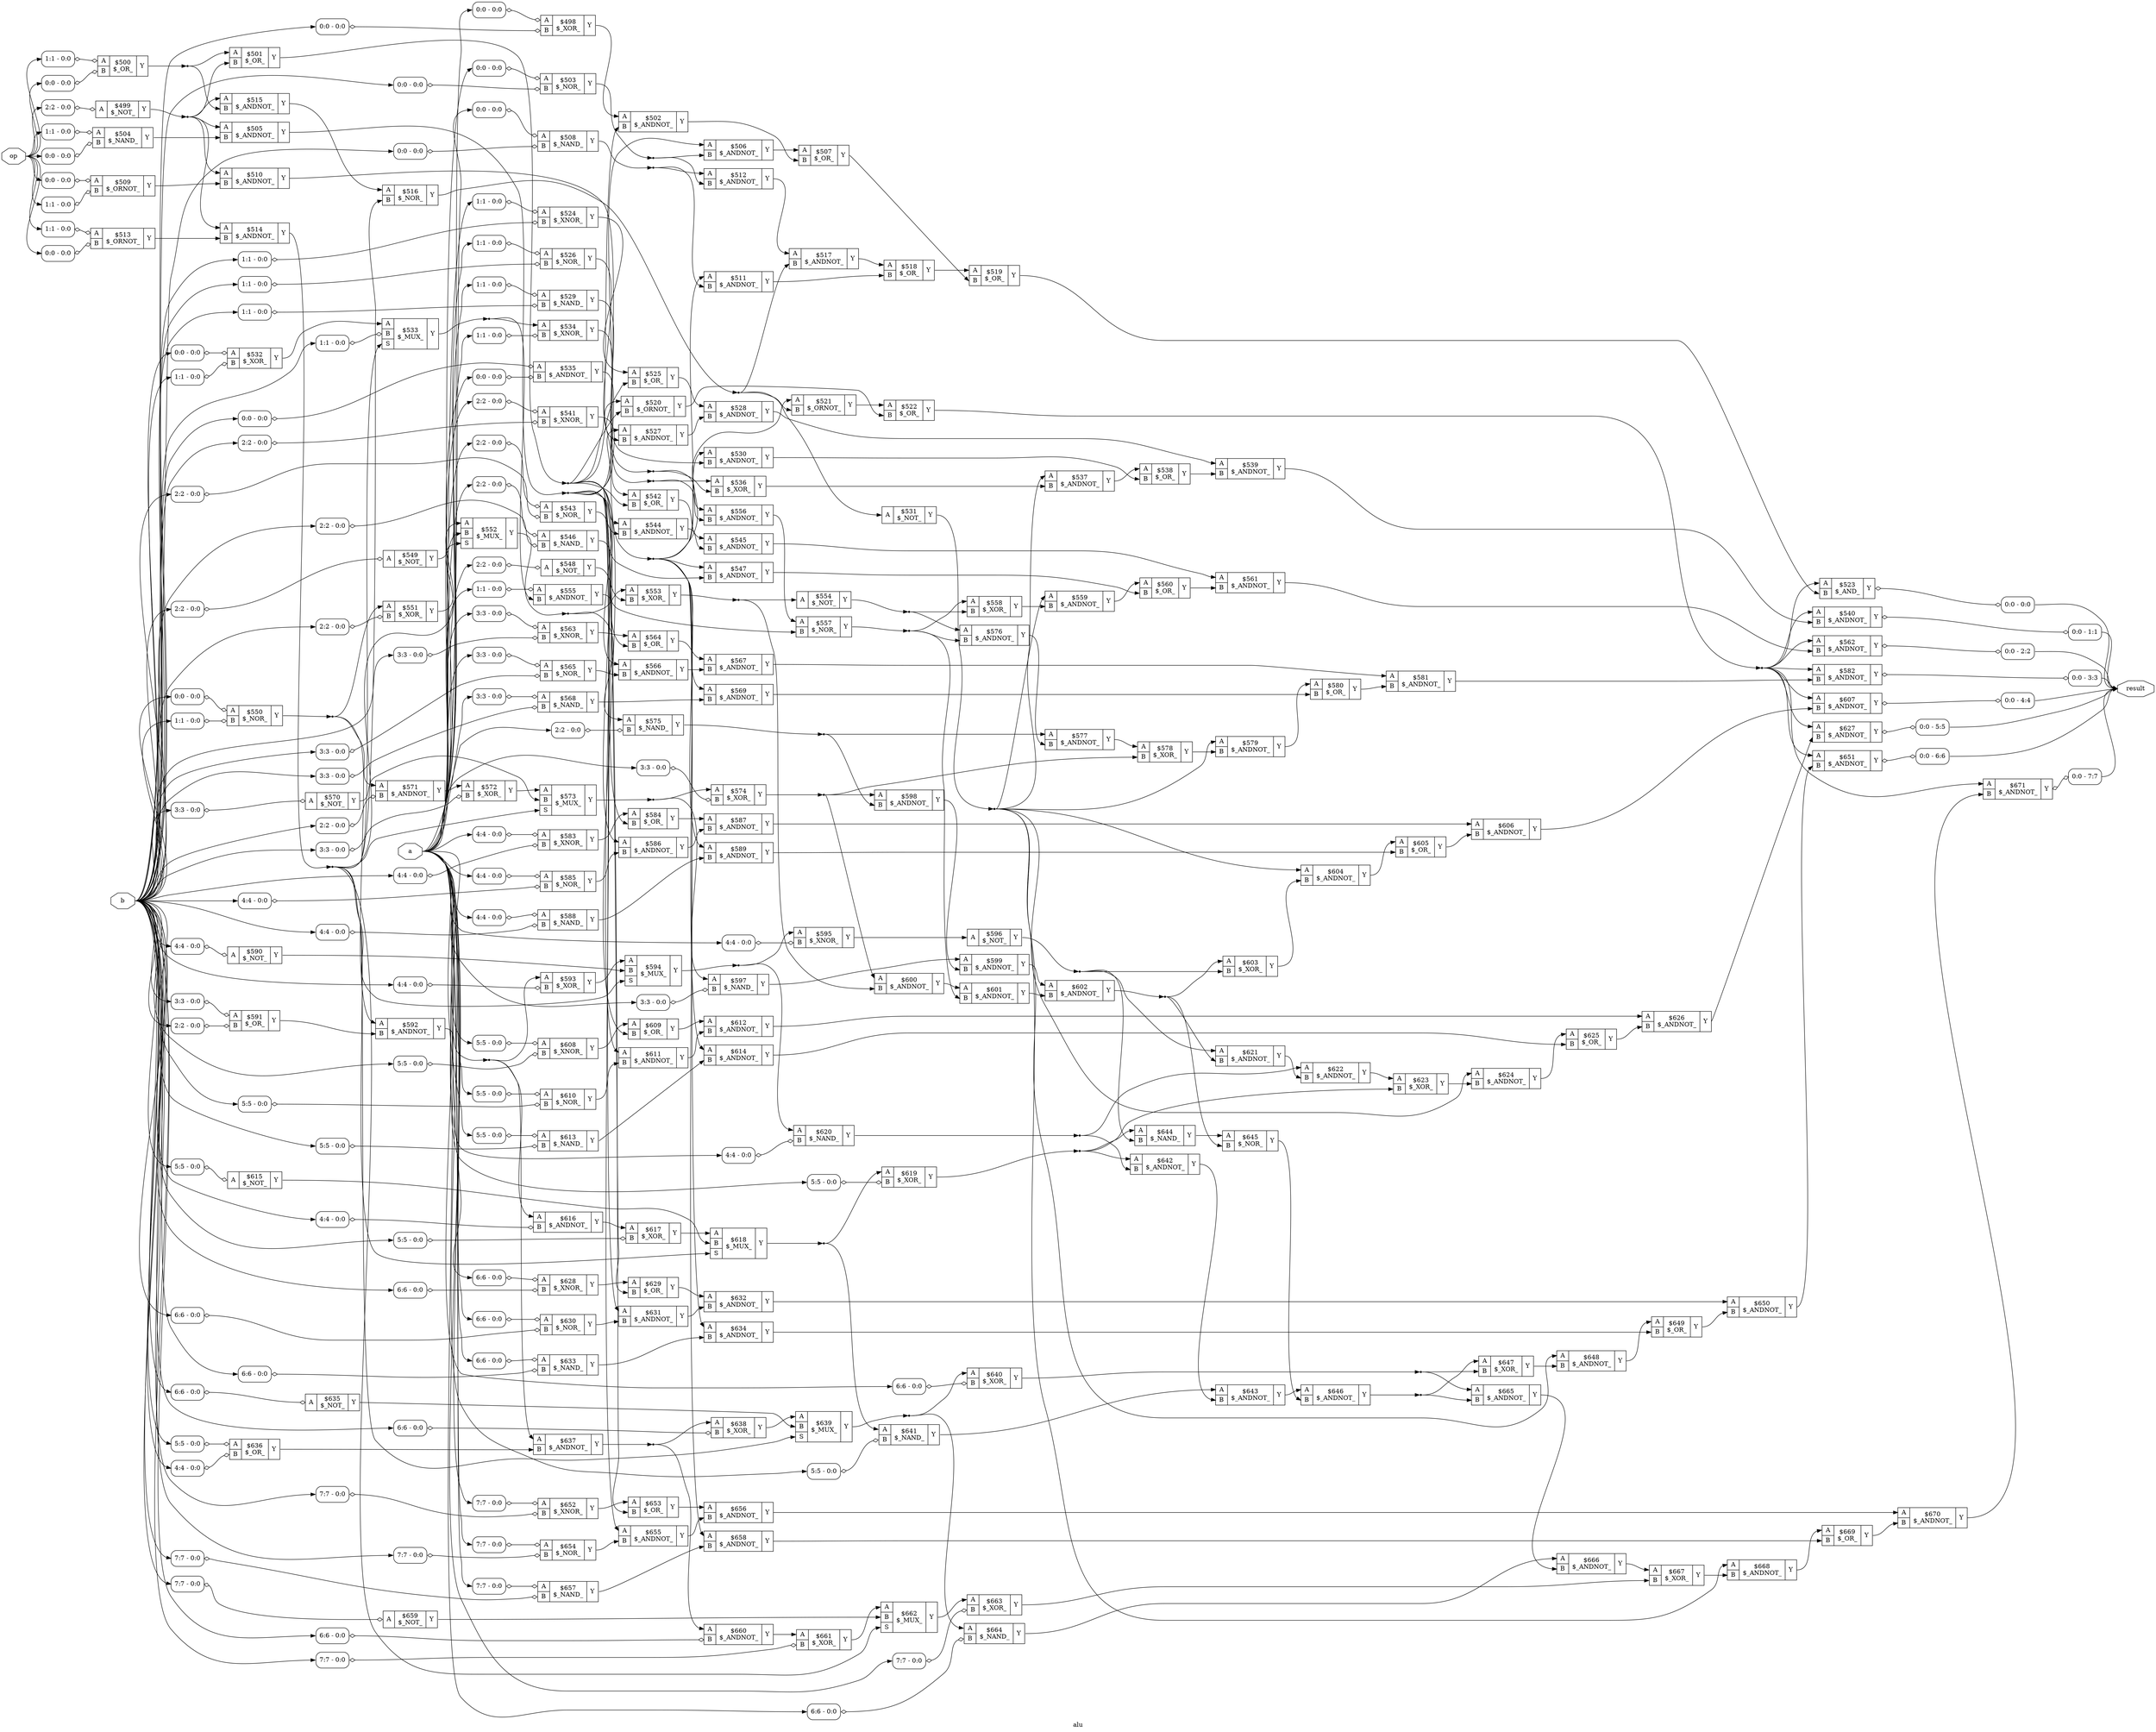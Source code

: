digraph "alu" {
label="alu";
rankdir="LR";
remincross=true;
n167 [ shape=octagon, label="a", color="black", fontcolor="black" ];
n168 [ shape=octagon, label="b", color="black", fontcolor="black" ];
n169 [ shape=octagon, label="op", color="black", fontcolor="black" ];
n170 [ shape=octagon, label="result", color="black", fontcolor="black" ];
c174 [ shape=record, label="{{<p171> A|<p172> B}|$498\n$_XOR_|{<p173> Y}}",  ];
x0 [ shape=record, style=rounded, label="<s0> 0:0 - 0:0 ", color="black", fontcolor="black" ];
x0:e -> c174:p171:w [arrowhead=odiamond, arrowtail=odiamond, dir=both, color="black", fontcolor="black", label=""];
x1 [ shape=record, style=rounded, label="<s0> 0:0 - 0:0 ", color="black", fontcolor="black" ];
x1:e -> c174:p172:w [arrowhead=odiamond, arrowtail=odiamond, dir=both, color="black", fontcolor="black", label=""];
c175 [ shape=record, label="{{<p171> A}|$499\n$_NOT_|{<p173> Y}}",  ];
x2 [ shape=record, style=rounded, label="<s0> 2:2 - 0:0 ", color="black", fontcolor="black" ];
x2:e -> c175:p171:w [arrowhead=odiamond, arrowtail=odiamond, dir=both, color="black", fontcolor="black", label=""];
c176 [ shape=record, label="{{<p171> A|<p172> B}|$500\n$_OR_|{<p173> Y}}",  ];
x3 [ shape=record, style=rounded, label="<s0> 1:1 - 0:0 ", color="black", fontcolor="black" ];
x3:e -> c176:p171:w [arrowhead=odiamond, arrowtail=odiamond, dir=both, color="black", fontcolor="black", label=""];
x4 [ shape=record, style=rounded, label="<s0> 0:0 - 0:0 ", color="black", fontcolor="black" ];
x4:e -> c176:p172:w [arrowhead=odiamond, arrowtail=odiamond, dir=both, color="black", fontcolor="black", label=""];
c177 [ shape=record, label="{{<p171> A|<p172> B}|$501\n$_OR_|{<p173> Y}}",  ];
c178 [ shape=record, label="{{<p171> A|<p172> B}|$502\n$_ANDNOT_|{<p173> Y}}",  ];
c179 [ shape=record, label="{{<p171> A|<p172> B}|$503\n$_NOR_|{<p173> Y}}",  ];
x5 [ shape=record, style=rounded, label="<s0> 0:0 - 0:0 ", color="black", fontcolor="black" ];
x5:e -> c179:p171:w [arrowhead=odiamond, arrowtail=odiamond, dir=both, color="black", fontcolor="black", label=""];
x6 [ shape=record, style=rounded, label="<s0> 0:0 - 0:0 ", color="black", fontcolor="black" ];
x6:e -> c179:p172:w [arrowhead=odiamond, arrowtail=odiamond, dir=both, color="black", fontcolor="black", label=""];
c180 [ shape=record, label="{{<p171> A|<p172> B}|$504\n$_NAND_|{<p173> Y}}",  ];
x7 [ shape=record, style=rounded, label="<s0> 1:1 - 0:0 ", color="black", fontcolor="black" ];
x7:e -> c180:p171:w [arrowhead=odiamond, arrowtail=odiamond, dir=both, color="black", fontcolor="black", label=""];
x8 [ shape=record, style=rounded, label="<s0> 0:0 - 0:0 ", color="black", fontcolor="black" ];
x8:e -> c180:p172:w [arrowhead=odiamond, arrowtail=odiamond, dir=both, color="black", fontcolor="black", label=""];
c181 [ shape=record, label="{{<p171> A|<p172> B}|$505\n$_ANDNOT_|{<p173> Y}}",  ];
c182 [ shape=record, label="{{<p171> A|<p172> B}|$506\n$_ANDNOT_|{<p173> Y}}",  ];
c183 [ shape=record, label="{{<p171> A|<p172> B}|$507\n$_OR_|{<p173> Y}}",  ];
c184 [ shape=record, label="{{<p171> A|<p172> B}|$508\n$_NAND_|{<p173> Y}}",  ];
x9 [ shape=record, style=rounded, label="<s0> 0:0 - 0:0 ", color="black", fontcolor="black" ];
x9:e -> c184:p171:w [arrowhead=odiamond, arrowtail=odiamond, dir=both, color="black", fontcolor="black", label=""];
x10 [ shape=record, style=rounded, label="<s0> 0:0 - 0:0 ", color="black", fontcolor="black" ];
x10:e -> c184:p172:w [arrowhead=odiamond, arrowtail=odiamond, dir=both, color="black", fontcolor="black", label=""];
c185 [ shape=record, label="{{<p171> A|<p172> B}|$509\n$_ORNOT_|{<p173> Y}}",  ];
x11 [ shape=record, style=rounded, label="<s0> 0:0 - 0:0 ", color="black", fontcolor="black" ];
x11:e -> c185:p171:w [arrowhead=odiamond, arrowtail=odiamond, dir=both, color="black", fontcolor="black", label=""];
x12 [ shape=record, style=rounded, label="<s0> 1:1 - 0:0 ", color="black", fontcolor="black" ];
x12:e -> c185:p172:w [arrowhead=odiamond, arrowtail=odiamond, dir=both, color="black", fontcolor="black", label=""];
c186 [ shape=record, label="{{<p171> A|<p172> B}|$510\n$_ANDNOT_|{<p173> Y}}",  ];
c187 [ shape=record, label="{{<p171> A|<p172> B}|$511\n$_ANDNOT_|{<p173> Y}}",  ];
c188 [ shape=record, label="{{<p171> A|<p172> B}|$512\n$_ANDNOT_|{<p173> Y}}",  ];
c189 [ shape=record, label="{{<p171> A|<p172> B}|$513\n$_ORNOT_|{<p173> Y}}",  ];
x13 [ shape=record, style=rounded, label="<s0> 1:1 - 0:0 ", color="black", fontcolor="black" ];
x13:e -> c189:p171:w [arrowhead=odiamond, arrowtail=odiamond, dir=both, color="black", fontcolor="black", label=""];
x14 [ shape=record, style=rounded, label="<s0> 0:0 - 0:0 ", color="black", fontcolor="black" ];
x14:e -> c189:p172:w [arrowhead=odiamond, arrowtail=odiamond, dir=both, color="black", fontcolor="black", label=""];
c190 [ shape=record, label="{{<p171> A|<p172> B}|$514\n$_ANDNOT_|{<p173> Y}}",  ];
c191 [ shape=record, label="{{<p171> A|<p172> B}|$515\n$_ANDNOT_|{<p173> Y}}",  ];
c192 [ shape=record, label="{{<p171> A|<p172> B}|$516\n$_NOR_|{<p173> Y}}",  ];
c193 [ shape=record, label="{{<p171> A|<p172> B}|$517\n$_ANDNOT_|{<p173> Y}}",  ];
c194 [ shape=record, label="{{<p171> A|<p172> B}|$518\n$_OR_|{<p173> Y}}",  ];
c195 [ shape=record, label="{{<p171> A|<p172> B}|$519\n$_OR_|{<p173> Y}}",  ];
c196 [ shape=record, label="{{<p171> A|<p172> B}|$520\n$_ORNOT_|{<p173> Y}}",  ];
c197 [ shape=record, label="{{<p171> A|<p172> B}|$521\n$_ORNOT_|{<p173> Y}}",  ];
c198 [ shape=record, label="{{<p171> A|<p172> B}|$522\n$_OR_|{<p173> Y}}",  ];
c199 [ shape=record, label="{{<p171> A|<p172> B}|$523\n$_AND_|{<p173> Y}}",  ];
x15 [ shape=record, style=rounded, label="<s0> 0:0 - 0:0 ", color="black", fontcolor="black" ];
c199:p173:e -> x15:w [arrowhead=odiamond, arrowtail=odiamond, dir=both, color="black", fontcolor="black", label=""];
c200 [ shape=record, label="{{<p171> A|<p172> B}|$524\n$_XNOR_|{<p173> Y}}",  ];
x16 [ shape=record, style=rounded, label="<s0> 1:1 - 0:0 ", color="black", fontcolor="black" ];
x16:e -> c200:p171:w [arrowhead=odiamond, arrowtail=odiamond, dir=both, color="black", fontcolor="black", label=""];
x17 [ shape=record, style=rounded, label="<s0> 1:1 - 0:0 ", color="black", fontcolor="black" ];
x17:e -> c200:p172:w [arrowhead=odiamond, arrowtail=odiamond, dir=both, color="black", fontcolor="black", label=""];
c201 [ shape=record, label="{{<p171> A|<p172> B}|$525\n$_OR_|{<p173> Y}}",  ];
c202 [ shape=record, label="{{<p171> A|<p172> B}|$526\n$_NOR_|{<p173> Y}}",  ];
x18 [ shape=record, style=rounded, label="<s0> 1:1 - 0:0 ", color="black", fontcolor="black" ];
x18:e -> c202:p171:w [arrowhead=odiamond, arrowtail=odiamond, dir=both, color="black", fontcolor="black", label=""];
x19 [ shape=record, style=rounded, label="<s0> 1:1 - 0:0 ", color="black", fontcolor="black" ];
x19:e -> c202:p172:w [arrowhead=odiamond, arrowtail=odiamond, dir=both, color="black", fontcolor="black", label=""];
c203 [ shape=record, label="{{<p171> A|<p172> B}|$527\n$_ANDNOT_|{<p173> Y}}",  ];
c204 [ shape=record, label="{{<p171> A|<p172> B}|$528\n$_ANDNOT_|{<p173> Y}}",  ];
c205 [ shape=record, label="{{<p171> A|<p172> B}|$529\n$_NAND_|{<p173> Y}}",  ];
x20 [ shape=record, style=rounded, label="<s0> 1:1 - 0:0 ", color="black", fontcolor="black" ];
x20:e -> c205:p171:w [arrowhead=odiamond, arrowtail=odiamond, dir=both, color="black", fontcolor="black", label=""];
x21 [ shape=record, style=rounded, label="<s0> 1:1 - 0:0 ", color="black", fontcolor="black" ];
x21:e -> c205:p172:w [arrowhead=odiamond, arrowtail=odiamond, dir=both, color="black", fontcolor="black", label=""];
c206 [ shape=record, label="{{<p171> A|<p172> B}|$530\n$_ANDNOT_|{<p173> Y}}",  ];
c207 [ shape=record, label="{{<p171> A}|$531\n$_NOT_|{<p173> Y}}",  ];
c208 [ shape=record, label="{{<p171> A|<p172> B}|$532\n$_XOR_|{<p173> Y}}",  ];
x22 [ shape=record, style=rounded, label="<s0> 0:0 - 0:0 ", color="black", fontcolor="black" ];
x22:e -> c208:p171:w [arrowhead=odiamond, arrowtail=odiamond, dir=both, color="black", fontcolor="black", label=""];
x23 [ shape=record, style=rounded, label="<s0> 1:1 - 0:0 ", color="black", fontcolor="black" ];
x23:e -> c208:p172:w [arrowhead=odiamond, arrowtail=odiamond, dir=both, color="black", fontcolor="black", label=""];
c210 [ shape=record, label="{{<p171> A|<p172> B|<p209> S}|$533\n$_MUX_|{<p173> Y}}",  ];
x24 [ shape=record, style=rounded, label="<s0> 1:1 - 0:0 ", color="black", fontcolor="black" ];
x24:e -> c210:p172:w [arrowhead=odiamond, arrowtail=odiamond, dir=both, color="black", fontcolor="black", label=""];
c211 [ shape=record, label="{{<p171> A|<p172> B}|$534\n$_XNOR_|{<p173> Y}}",  ];
x25 [ shape=record, style=rounded, label="<s0> 1:1 - 0:0 ", color="black", fontcolor="black" ];
x25:e -> c211:p172:w [arrowhead=odiamond, arrowtail=odiamond, dir=both, color="black", fontcolor="black", label=""];
c212 [ shape=record, label="{{<p171> A|<p172> B}|$535\n$_ANDNOT_|{<p173> Y}}",  ];
x26 [ shape=record, style=rounded, label="<s0> 0:0 - 0:0 ", color="black", fontcolor="black" ];
x26:e -> c212:p171:w [arrowhead=odiamond, arrowtail=odiamond, dir=both, color="black", fontcolor="black", label=""];
x27 [ shape=record, style=rounded, label="<s0> 0:0 - 0:0 ", color="black", fontcolor="black" ];
x27:e -> c212:p172:w [arrowhead=odiamond, arrowtail=odiamond, dir=both, color="black", fontcolor="black", label=""];
c213 [ shape=record, label="{{<p171> A|<p172> B}|$536\n$_XOR_|{<p173> Y}}",  ];
c214 [ shape=record, label="{{<p171> A|<p172> B}|$537\n$_ANDNOT_|{<p173> Y}}",  ];
c215 [ shape=record, label="{{<p171> A|<p172> B}|$538\n$_OR_|{<p173> Y}}",  ];
c216 [ shape=record, label="{{<p171> A|<p172> B}|$539\n$_ANDNOT_|{<p173> Y}}",  ];
c217 [ shape=record, label="{{<p171> A|<p172> B}|$540\n$_ANDNOT_|{<p173> Y}}",  ];
x28 [ shape=record, style=rounded, label="<s0> 0:0 - 1:1 ", color="black", fontcolor="black" ];
c217:p173:e -> x28:w [arrowhead=odiamond, arrowtail=odiamond, dir=both, color="black", fontcolor="black", label=""];
c218 [ shape=record, label="{{<p171> A|<p172> B}|$541\n$_XNOR_|{<p173> Y}}",  ];
x29 [ shape=record, style=rounded, label="<s0> 2:2 - 0:0 ", color="black", fontcolor="black" ];
x29:e -> c218:p171:w [arrowhead=odiamond, arrowtail=odiamond, dir=both, color="black", fontcolor="black", label=""];
x30 [ shape=record, style=rounded, label="<s0> 2:2 - 0:0 ", color="black", fontcolor="black" ];
x30:e -> c218:p172:w [arrowhead=odiamond, arrowtail=odiamond, dir=both, color="black", fontcolor="black", label=""];
c219 [ shape=record, label="{{<p171> A|<p172> B}|$542\n$_OR_|{<p173> Y}}",  ];
c220 [ shape=record, label="{{<p171> A|<p172> B}|$543\n$_NOR_|{<p173> Y}}",  ];
x31 [ shape=record, style=rounded, label="<s0> 2:2 - 0:0 ", color="black", fontcolor="black" ];
x31:e -> c220:p171:w [arrowhead=odiamond, arrowtail=odiamond, dir=both, color="black", fontcolor="black", label=""];
x32 [ shape=record, style=rounded, label="<s0> 2:2 - 0:0 ", color="black", fontcolor="black" ];
x32:e -> c220:p172:w [arrowhead=odiamond, arrowtail=odiamond, dir=both, color="black", fontcolor="black", label=""];
c221 [ shape=record, label="{{<p171> A|<p172> B}|$544\n$_ANDNOT_|{<p173> Y}}",  ];
c222 [ shape=record, label="{{<p171> A|<p172> B}|$545\n$_ANDNOT_|{<p173> Y}}",  ];
c223 [ shape=record, label="{{<p171> A|<p172> B}|$546\n$_NAND_|{<p173> Y}}",  ];
x33 [ shape=record, style=rounded, label="<s0> 2:2 - 0:0 ", color="black", fontcolor="black" ];
x33:e -> c223:p171:w [arrowhead=odiamond, arrowtail=odiamond, dir=both, color="black", fontcolor="black", label=""];
x34 [ shape=record, style=rounded, label="<s0> 2:2 - 0:0 ", color="black", fontcolor="black" ];
x34:e -> c223:p172:w [arrowhead=odiamond, arrowtail=odiamond, dir=both, color="black", fontcolor="black", label=""];
c224 [ shape=record, label="{{<p171> A|<p172> B}|$547\n$_ANDNOT_|{<p173> Y}}",  ];
c225 [ shape=record, label="{{<p171> A}|$548\n$_NOT_|{<p173> Y}}",  ];
x35 [ shape=record, style=rounded, label="<s0> 2:2 - 0:0 ", color="black", fontcolor="black" ];
x35:e -> c225:p171:w [arrowhead=odiamond, arrowtail=odiamond, dir=both, color="black", fontcolor="black", label=""];
c226 [ shape=record, label="{{<p171> A}|$549\n$_NOT_|{<p173> Y}}",  ];
x36 [ shape=record, style=rounded, label="<s0> 2:2 - 0:0 ", color="black", fontcolor="black" ];
x36:e -> c226:p171:w [arrowhead=odiamond, arrowtail=odiamond, dir=both, color="black", fontcolor="black", label=""];
c227 [ shape=record, label="{{<p171> A|<p172> B}|$550\n$_NOR_|{<p173> Y}}",  ];
x37 [ shape=record, style=rounded, label="<s0> 0:0 - 0:0 ", color="black", fontcolor="black" ];
x37:e -> c227:p171:w [arrowhead=odiamond, arrowtail=odiamond, dir=both, color="black", fontcolor="black", label=""];
x38 [ shape=record, style=rounded, label="<s0> 1:1 - 0:0 ", color="black", fontcolor="black" ];
x38:e -> c227:p172:w [arrowhead=odiamond, arrowtail=odiamond, dir=both, color="black", fontcolor="black", label=""];
c228 [ shape=record, label="{{<p171> A|<p172> B}|$551\n$_XOR_|{<p173> Y}}",  ];
x39 [ shape=record, style=rounded, label="<s0> 2:2 - 0:0 ", color="black", fontcolor="black" ];
x39:e -> c228:p172:w [arrowhead=odiamond, arrowtail=odiamond, dir=both, color="black", fontcolor="black", label=""];
c229 [ shape=record, label="{{<p171> A|<p172> B|<p209> S}|$552\n$_MUX_|{<p173> Y}}",  ];
c230 [ shape=record, label="{{<p171> A|<p172> B}|$553\n$_XOR_|{<p173> Y}}",  ];
c231 [ shape=record, label="{{<p171> A}|$554\n$_NOT_|{<p173> Y}}",  ];
c232 [ shape=record, label="{{<p171> A|<p172> B}|$555\n$_ANDNOT_|{<p173> Y}}",  ];
x40 [ shape=record, style=rounded, label="<s0> 1:1 - 0:0 ", color="black", fontcolor="black" ];
x40:e -> c232:p171:w [arrowhead=odiamond, arrowtail=odiamond, dir=both, color="black", fontcolor="black", label=""];
c233 [ shape=record, label="{{<p171> A|<p172> B}|$556\n$_ANDNOT_|{<p173> Y}}",  ];
c234 [ shape=record, label="{{<p171> A|<p172> B}|$557\n$_NOR_|{<p173> Y}}",  ];
c235 [ shape=record, label="{{<p171> A|<p172> B}|$558\n$_XOR_|{<p173> Y}}",  ];
c236 [ shape=record, label="{{<p171> A|<p172> B}|$559\n$_ANDNOT_|{<p173> Y}}",  ];
c237 [ shape=record, label="{{<p171> A|<p172> B}|$560\n$_OR_|{<p173> Y}}",  ];
c238 [ shape=record, label="{{<p171> A|<p172> B}|$561\n$_ANDNOT_|{<p173> Y}}",  ];
c239 [ shape=record, label="{{<p171> A|<p172> B}|$562\n$_ANDNOT_|{<p173> Y}}",  ];
x41 [ shape=record, style=rounded, label="<s0> 0:0 - 2:2 ", color="black", fontcolor="black" ];
c239:p173:e -> x41:w [arrowhead=odiamond, arrowtail=odiamond, dir=both, color="black", fontcolor="black", label=""];
c240 [ shape=record, label="{{<p171> A|<p172> B}|$563\n$_XNOR_|{<p173> Y}}",  ];
x42 [ shape=record, style=rounded, label="<s0> 3:3 - 0:0 ", color="black", fontcolor="black" ];
x42:e -> c240:p171:w [arrowhead=odiamond, arrowtail=odiamond, dir=both, color="black", fontcolor="black", label=""];
x43 [ shape=record, style=rounded, label="<s0> 3:3 - 0:0 ", color="black", fontcolor="black" ];
x43:e -> c240:p172:w [arrowhead=odiamond, arrowtail=odiamond, dir=both, color="black", fontcolor="black", label=""];
c241 [ shape=record, label="{{<p171> A|<p172> B}|$564\n$_OR_|{<p173> Y}}",  ];
c242 [ shape=record, label="{{<p171> A|<p172> B}|$565\n$_NOR_|{<p173> Y}}",  ];
x44 [ shape=record, style=rounded, label="<s0> 3:3 - 0:0 ", color="black", fontcolor="black" ];
x44:e -> c242:p171:w [arrowhead=odiamond, arrowtail=odiamond, dir=both, color="black", fontcolor="black", label=""];
x45 [ shape=record, style=rounded, label="<s0> 3:3 - 0:0 ", color="black", fontcolor="black" ];
x45:e -> c242:p172:w [arrowhead=odiamond, arrowtail=odiamond, dir=both, color="black", fontcolor="black", label=""];
c243 [ shape=record, label="{{<p171> A|<p172> B}|$566\n$_ANDNOT_|{<p173> Y}}",  ];
c244 [ shape=record, label="{{<p171> A|<p172> B}|$567\n$_ANDNOT_|{<p173> Y}}",  ];
c245 [ shape=record, label="{{<p171> A|<p172> B}|$568\n$_NAND_|{<p173> Y}}",  ];
x46 [ shape=record, style=rounded, label="<s0> 3:3 - 0:0 ", color="black", fontcolor="black" ];
x46:e -> c245:p171:w [arrowhead=odiamond, arrowtail=odiamond, dir=both, color="black", fontcolor="black", label=""];
x47 [ shape=record, style=rounded, label="<s0> 3:3 - 0:0 ", color="black", fontcolor="black" ];
x47:e -> c245:p172:w [arrowhead=odiamond, arrowtail=odiamond, dir=both, color="black", fontcolor="black", label=""];
c246 [ shape=record, label="{{<p171> A|<p172> B}|$569\n$_ANDNOT_|{<p173> Y}}",  ];
c247 [ shape=record, label="{{<p171> A}|$570\n$_NOT_|{<p173> Y}}",  ];
x48 [ shape=record, style=rounded, label="<s0> 3:3 - 0:0 ", color="black", fontcolor="black" ];
x48:e -> c247:p171:w [arrowhead=odiamond, arrowtail=odiamond, dir=both, color="black", fontcolor="black", label=""];
c248 [ shape=record, label="{{<p171> A|<p172> B}|$571\n$_ANDNOT_|{<p173> Y}}",  ];
x49 [ shape=record, style=rounded, label="<s0> 2:2 - 0:0 ", color="black", fontcolor="black" ];
x49:e -> c248:p172:w [arrowhead=odiamond, arrowtail=odiamond, dir=both, color="black", fontcolor="black", label=""];
c249 [ shape=record, label="{{<p171> A|<p172> B}|$572\n$_XOR_|{<p173> Y}}",  ];
x50 [ shape=record, style=rounded, label="<s0> 3:3 - 0:0 ", color="black", fontcolor="black" ];
x50:e -> c249:p172:w [arrowhead=odiamond, arrowtail=odiamond, dir=both, color="black", fontcolor="black", label=""];
c250 [ shape=record, label="{{<p171> A|<p172> B|<p209> S}|$573\n$_MUX_|{<p173> Y}}",  ];
c251 [ shape=record, label="{{<p171> A|<p172> B}|$574\n$_XOR_|{<p173> Y}}",  ];
x51 [ shape=record, style=rounded, label="<s0> 3:3 - 0:0 ", color="black", fontcolor="black" ];
x51:e -> c251:p172:w [arrowhead=odiamond, arrowtail=odiamond, dir=both, color="black", fontcolor="black", label=""];
c252 [ shape=record, label="{{<p171> A|<p172> B}|$575\n$_NAND_|{<p173> Y}}",  ];
x52 [ shape=record, style=rounded, label="<s0> 2:2 - 0:0 ", color="black", fontcolor="black" ];
x52:e -> c252:p172:w [arrowhead=odiamond, arrowtail=odiamond, dir=both, color="black", fontcolor="black", label=""];
c253 [ shape=record, label="{{<p171> A|<p172> B}|$576\n$_ANDNOT_|{<p173> Y}}",  ];
c254 [ shape=record, label="{{<p171> A|<p172> B}|$577\n$_ANDNOT_|{<p173> Y}}",  ];
c255 [ shape=record, label="{{<p171> A|<p172> B}|$578\n$_XOR_|{<p173> Y}}",  ];
c256 [ shape=record, label="{{<p171> A|<p172> B}|$579\n$_ANDNOT_|{<p173> Y}}",  ];
c257 [ shape=record, label="{{<p171> A|<p172> B}|$580\n$_OR_|{<p173> Y}}",  ];
c258 [ shape=record, label="{{<p171> A|<p172> B}|$581\n$_ANDNOT_|{<p173> Y}}",  ];
c259 [ shape=record, label="{{<p171> A|<p172> B}|$582\n$_ANDNOT_|{<p173> Y}}",  ];
x53 [ shape=record, style=rounded, label="<s0> 0:0 - 3:3 ", color="black", fontcolor="black" ];
c259:p173:e -> x53:w [arrowhead=odiamond, arrowtail=odiamond, dir=both, color="black", fontcolor="black", label=""];
c260 [ shape=record, label="{{<p171> A|<p172> B}|$583\n$_XNOR_|{<p173> Y}}",  ];
x54 [ shape=record, style=rounded, label="<s0> 4:4 - 0:0 ", color="black", fontcolor="black" ];
x54:e -> c260:p171:w [arrowhead=odiamond, arrowtail=odiamond, dir=both, color="black", fontcolor="black", label=""];
x55 [ shape=record, style=rounded, label="<s0> 4:4 - 0:0 ", color="black", fontcolor="black" ];
x55:e -> c260:p172:w [arrowhead=odiamond, arrowtail=odiamond, dir=both, color="black", fontcolor="black", label=""];
c261 [ shape=record, label="{{<p171> A|<p172> B}|$584\n$_OR_|{<p173> Y}}",  ];
c262 [ shape=record, label="{{<p171> A|<p172> B}|$585\n$_NOR_|{<p173> Y}}",  ];
x56 [ shape=record, style=rounded, label="<s0> 4:4 - 0:0 ", color="black", fontcolor="black" ];
x56:e -> c262:p171:w [arrowhead=odiamond, arrowtail=odiamond, dir=both, color="black", fontcolor="black", label=""];
x57 [ shape=record, style=rounded, label="<s0> 4:4 - 0:0 ", color="black", fontcolor="black" ];
x57:e -> c262:p172:w [arrowhead=odiamond, arrowtail=odiamond, dir=both, color="black", fontcolor="black", label=""];
c263 [ shape=record, label="{{<p171> A|<p172> B}|$586\n$_ANDNOT_|{<p173> Y}}",  ];
c264 [ shape=record, label="{{<p171> A|<p172> B}|$587\n$_ANDNOT_|{<p173> Y}}",  ];
c265 [ shape=record, label="{{<p171> A|<p172> B}|$588\n$_NAND_|{<p173> Y}}",  ];
x58 [ shape=record, style=rounded, label="<s0> 4:4 - 0:0 ", color="black", fontcolor="black" ];
x58:e -> c265:p171:w [arrowhead=odiamond, arrowtail=odiamond, dir=both, color="black", fontcolor="black", label=""];
x59 [ shape=record, style=rounded, label="<s0> 4:4 - 0:0 ", color="black", fontcolor="black" ];
x59:e -> c265:p172:w [arrowhead=odiamond, arrowtail=odiamond, dir=both, color="black", fontcolor="black", label=""];
c266 [ shape=record, label="{{<p171> A|<p172> B}|$589\n$_ANDNOT_|{<p173> Y}}",  ];
c267 [ shape=record, label="{{<p171> A}|$590\n$_NOT_|{<p173> Y}}",  ];
x60 [ shape=record, style=rounded, label="<s0> 4:4 - 0:0 ", color="black", fontcolor="black" ];
x60:e -> c267:p171:w [arrowhead=odiamond, arrowtail=odiamond, dir=both, color="black", fontcolor="black", label=""];
c268 [ shape=record, label="{{<p171> A|<p172> B}|$591\n$_OR_|{<p173> Y}}",  ];
x61 [ shape=record, style=rounded, label="<s0> 3:3 - 0:0 ", color="black", fontcolor="black" ];
x61:e -> c268:p171:w [arrowhead=odiamond, arrowtail=odiamond, dir=both, color="black", fontcolor="black", label=""];
x62 [ shape=record, style=rounded, label="<s0> 2:2 - 0:0 ", color="black", fontcolor="black" ];
x62:e -> c268:p172:w [arrowhead=odiamond, arrowtail=odiamond, dir=both, color="black", fontcolor="black", label=""];
c269 [ shape=record, label="{{<p171> A|<p172> B}|$592\n$_ANDNOT_|{<p173> Y}}",  ];
c270 [ shape=record, label="{{<p171> A|<p172> B}|$593\n$_XOR_|{<p173> Y}}",  ];
x63 [ shape=record, style=rounded, label="<s0> 4:4 - 0:0 ", color="black", fontcolor="black" ];
x63:e -> c270:p172:w [arrowhead=odiamond, arrowtail=odiamond, dir=both, color="black", fontcolor="black", label=""];
c271 [ shape=record, label="{{<p171> A|<p172> B|<p209> S}|$594\n$_MUX_|{<p173> Y}}",  ];
c272 [ shape=record, label="{{<p171> A|<p172> B}|$595\n$_XNOR_|{<p173> Y}}",  ];
x64 [ shape=record, style=rounded, label="<s0> 4:4 - 0:0 ", color="black", fontcolor="black" ];
x64:e -> c272:p172:w [arrowhead=odiamond, arrowtail=odiamond, dir=both, color="black", fontcolor="black", label=""];
c273 [ shape=record, label="{{<p171> A}|$596\n$_NOT_|{<p173> Y}}",  ];
c274 [ shape=record, label="{{<p171> A|<p172> B}|$597\n$_NAND_|{<p173> Y}}",  ];
x65 [ shape=record, style=rounded, label="<s0> 3:3 - 0:0 ", color="black", fontcolor="black" ];
x65:e -> c274:p172:w [arrowhead=odiamond, arrowtail=odiamond, dir=both, color="black", fontcolor="black", label=""];
c275 [ shape=record, label="{{<p171> A|<p172> B}|$598\n$_ANDNOT_|{<p173> Y}}",  ];
c276 [ shape=record, label="{{<p171> A|<p172> B}|$599\n$_ANDNOT_|{<p173> Y}}",  ];
c277 [ shape=record, label="{{<p171> A|<p172> B}|$600\n$_ANDNOT_|{<p173> Y}}",  ];
c278 [ shape=record, label="{{<p171> A|<p172> B}|$601\n$_ANDNOT_|{<p173> Y}}",  ];
c279 [ shape=record, label="{{<p171> A|<p172> B}|$602\n$_ANDNOT_|{<p173> Y}}",  ];
c280 [ shape=record, label="{{<p171> A|<p172> B}|$603\n$_XOR_|{<p173> Y}}",  ];
c281 [ shape=record, label="{{<p171> A|<p172> B}|$604\n$_ANDNOT_|{<p173> Y}}",  ];
c282 [ shape=record, label="{{<p171> A|<p172> B}|$605\n$_OR_|{<p173> Y}}",  ];
c283 [ shape=record, label="{{<p171> A|<p172> B}|$606\n$_ANDNOT_|{<p173> Y}}",  ];
c284 [ shape=record, label="{{<p171> A|<p172> B}|$607\n$_ANDNOT_|{<p173> Y}}",  ];
x66 [ shape=record, style=rounded, label="<s0> 0:0 - 4:4 ", color="black", fontcolor="black" ];
c284:p173:e -> x66:w [arrowhead=odiamond, arrowtail=odiamond, dir=both, color="black", fontcolor="black", label=""];
c285 [ shape=record, label="{{<p171> A|<p172> B}|$608\n$_XNOR_|{<p173> Y}}",  ];
x67 [ shape=record, style=rounded, label="<s0> 5:5 - 0:0 ", color="black", fontcolor="black" ];
x67:e -> c285:p171:w [arrowhead=odiamond, arrowtail=odiamond, dir=both, color="black", fontcolor="black", label=""];
x68 [ shape=record, style=rounded, label="<s0> 5:5 - 0:0 ", color="black", fontcolor="black" ];
x68:e -> c285:p172:w [arrowhead=odiamond, arrowtail=odiamond, dir=both, color="black", fontcolor="black", label=""];
c286 [ shape=record, label="{{<p171> A|<p172> B}|$609\n$_OR_|{<p173> Y}}",  ];
c287 [ shape=record, label="{{<p171> A|<p172> B}|$610\n$_NOR_|{<p173> Y}}",  ];
x69 [ shape=record, style=rounded, label="<s0> 5:5 - 0:0 ", color="black", fontcolor="black" ];
x69:e -> c287:p171:w [arrowhead=odiamond, arrowtail=odiamond, dir=both, color="black", fontcolor="black", label=""];
x70 [ shape=record, style=rounded, label="<s0> 5:5 - 0:0 ", color="black", fontcolor="black" ];
x70:e -> c287:p172:w [arrowhead=odiamond, arrowtail=odiamond, dir=both, color="black", fontcolor="black", label=""];
c288 [ shape=record, label="{{<p171> A|<p172> B}|$611\n$_ANDNOT_|{<p173> Y}}",  ];
c289 [ shape=record, label="{{<p171> A|<p172> B}|$612\n$_ANDNOT_|{<p173> Y}}",  ];
c290 [ shape=record, label="{{<p171> A|<p172> B}|$613\n$_NAND_|{<p173> Y}}",  ];
x71 [ shape=record, style=rounded, label="<s0> 5:5 - 0:0 ", color="black", fontcolor="black" ];
x71:e -> c290:p171:w [arrowhead=odiamond, arrowtail=odiamond, dir=both, color="black", fontcolor="black", label=""];
x72 [ shape=record, style=rounded, label="<s0> 5:5 - 0:0 ", color="black", fontcolor="black" ];
x72:e -> c290:p172:w [arrowhead=odiamond, arrowtail=odiamond, dir=both, color="black", fontcolor="black", label=""];
c291 [ shape=record, label="{{<p171> A|<p172> B}|$614\n$_ANDNOT_|{<p173> Y}}",  ];
c292 [ shape=record, label="{{<p171> A}|$615\n$_NOT_|{<p173> Y}}",  ];
x73 [ shape=record, style=rounded, label="<s0> 5:5 - 0:0 ", color="black", fontcolor="black" ];
x73:e -> c292:p171:w [arrowhead=odiamond, arrowtail=odiamond, dir=both, color="black", fontcolor="black", label=""];
c293 [ shape=record, label="{{<p171> A|<p172> B}|$616\n$_ANDNOT_|{<p173> Y}}",  ];
x74 [ shape=record, style=rounded, label="<s0> 4:4 - 0:0 ", color="black", fontcolor="black" ];
x74:e -> c293:p172:w [arrowhead=odiamond, arrowtail=odiamond, dir=both, color="black", fontcolor="black", label=""];
c294 [ shape=record, label="{{<p171> A|<p172> B}|$617\n$_XOR_|{<p173> Y}}",  ];
x75 [ shape=record, style=rounded, label="<s0> 5:5 - 0:0 ", color="black", fontcolor="black" ];
x75:e -> c294:p172:w [arrowhead=odiamond, arrowtail=odiamond, dir=both, color="black", fontcolor="black", label=""];
c295 [ shape=record, label="{{<p171> A|<p172> B|<p209> S}|$618\n$_MUX_|{<p173> Y}}",  ];
c296 [ shape=record, label="{{<p171> A|<p172> B}|$619\n$_XOR_|{<p173> Y}}",  ];
x76 [ shape=record, style=rounded, label="<s0> 5:5 - 0:0 ", color="black", fontcolor="black" ];
x76:e -> c296:p172:w [arrowhead=odiamond, arrowtail=odiamond, dir=both, color="black", fontcolor="black", label=""];
c297 [ shape=record, label="{{<p171> A|<p172> B}|$620\n$_NAND_|{<p173> Y}}",  ];
x77 [ shape=record, style=rounded, label="<s0> 4:4 - 0:0 ", color="black", fontcolor="black" ];
x77:e -> c297:p172:w [arrowhead=odiamond, arrowtail=odiamond, dir=both, color="black", fontcolor="black", label=""];
c298 [ shape=record, label="{{<p171> A|<p172> B}|$621\n$_ANDNOT_|{<p173> Y}}",  ];
c299 [ shape=record, label="{{<p171> A|<p172> B}|$622\n$_ANDNOT_|{<p173> Y}}",  ];
c300 [ shape=record, label="{{<p171> A|<p172> B}|$623\n$_XOR_|{<p173> Y}}",  ];
c301 [ shape=record, label="{{<p171> A|<p172> B}|$624\n$_ANDNOT_|{<p173> Y}}",  ];
c302 [ shape=record, label="{{<p171> A|<p172> B}|$625\n$_OR_|{<p173> Y}}",  ];
c303 [ shape=record, label="{{<p171> A|<p172> B}|$626\n$_ANDNOT_|{<p173> Y}}",  ];
c304 [ shape=record, label="{{<p171> A|<p172> B}|$627\n$_ANDNOT_|{<p173> Y}}",  ];
x78 [ shape=record, style=rounded, label="<s0> 0:0 - 5:5 ", color="black", fontcolor="black" ];
c304:p173:e -> x78:w [arrowhead=odiamond, arrowtail=odiamond, dir=both, color="black", fontcolor="black", label=""];
c305 [ shape=record, label="{{<p171> A|<p172> B}|$628\n$_XNOR_|{<p173> Y}}",  ];
x79 [ shape=record, style=rounded, label="<s0> 6:6 - 0:0 ", color="black", fontcolor="black" ];
x79:e -> c305:p171:w [arrowhead=odiamond, arrowtail=odiamond, dir=both, color="black", fontcolor="black", label=""];
x80 [ shape=record, style=rounded, label="<s0> 6:6 - 0:0 ", color="black", fontcolor="black" ];
x80:e -> c305:p172:w [arrowhead=odiamond, arrowtail=odiamond, dir=both, color="black", fontcolor="black", label=""];
c306 [ shape=record, label="{{<p171> A|<p172> B}|$629\n$_OR_|{<p173> Y}}",  ];
c307 [ shape=record, label="{{<p171> A|<p172> B}|$630\n$_NOR_|{<p173> Y}}",  ];
x81 [ shape=record, style=rounded, label="<s0> 6:6 - 0:0 ", color="black", fontcolor="black" ];
x81:e -> c307:p171:w [arrowhead=odiamond, arrowtail=odiamond, dir=both, color="black", fontcolor="black", label=""];
x82 [ shape=record, style=rounded, label="<s0> 6:6 - 0:0 ", color="black", fontcolor="black" ];
x82:e -> c307:p172:w [arrowhead=odiamond, arrowtail=odiamond, dir=both, color="black", fontcolor="black", label=""];
c308 [ shape=record, label="{{<p171> A|<p172> B}|$631\n$_ANDNOT_|{<p173> Y}}",  ];
c309 [ shape=record, label="{{<p171> A|<p172> B}|$632\n$_ANDNOT_|{<p173> Y}}",  ];
c310 [ shape=record, label="{{<p171> A|<p172> B}|$633\n$_NAND_|{<p173> Y}}",  ];
x83 [ shape=record, style=rounded, label="<s0> 6:6 - 0:0 ", color="black", fontcolor="black" ];
x83:e -> c310:p171:w [arrowhead=odiamond, arrowtail=odiamond, dir=both, color="black", fontcolor="black", label=""];
x84 [ shape=record, style=rounded, label="<s0> 6:6 - 0:0 ", color="black", fontcolor="black" ];
x84:e -> c310:p172:w [arrowhead=odiamond, arrowtail=odiamond, dir=both, color="black", fontcolor="black", label=""];
c311 [ shape=record, label="{{<p171> A|<p172> B}|$634\n$_ANDNOT_|{<p173> Y}}",  ];
c312 [ shape=record, label="{{<p171> A}|$635\n$_NOT_|{<p173> Y}}",  ];
x85 [ shape=record, style=rounded, label="<s0> 6:6 - 0:0 ", color="black", fontcolor="black" ];
x85:e -> c312:p171:w [arrowhead=odiamond, arrowtail=odiamond, dir=both, color="black", fontcolor="black", label=""];
c313 [ shape=record, label="{{<p171> A|<p172> B}|$636\n$_OR_|{<p173> Y}}",  ];
x86 [ shape=record, style=rounded, label="<s0> 5:5 - 0:0 ", color="black", fontcolor="black" ];
x86:e -> c313:p171:w [arrowhead=odiamond, arrowtail=odiamond, dir=both, color="black", fontcolor="black", label=""];
x87 [ shape=record, style=rounded, label="<s0> 4:4 - 0:0 ", color="black", fontcolor="black" ];
x87:e -> c313:p172:w [arrowhead=odiamond, arrowtail=odiamond, dir=both, color="black", fontcolor="black", label=""];
c314 [ shape=record, label="{{<p171> A|<p172> B}|$637\n$_ANDNOT_|{<p173> Y}}",  ];
c315 [ shape=record, label="{{<p171> A|<p172> B}|$638\n$_XOR_|{<p173> Y}}",  ];
x88 [ shape=record, style=rounded, label="<s0> 6:6 - 0:0 ", color="black", fontcolor="black" ];
x88:e -> c315:p172:w [arrowhead=odiamond, arrowtail=odiamond, dir=both, color="black", fontcolor="black", label=""];
c316 [ shape=record, label="{{<p171> A|<p172> B|<p209> S}|$639\n$_MUX_|{<p173> Y}}",  ];
c317 [ shape=record, label="{{<p171> A|<p172> B}|$640\n$_XOR_|{<p173> Y}}",  ];
x89 [ shape=record, style=rounded, label="<s0> 6:6 - 0:0 ", color="black", fontcolor="black" ];
x89:e -> c317:p172:w [arrowhead=odiamond, arrowtail=odiamond, dir=both, color="black", fontcolor="black", label=""];
c318 [ shape=record, label="{{<p171> A|<p172> B}|$641\n$_NAND_|{<p173> Y}}",  ];
x90 [ shape=record, style=rounded, label="<s0> 5:5 - 0:0 ", color="black", fontcolor="black" ];
x90:e -> c318:p172:w [arrowhead=odiamond, arrowtail=odiamond, dir=both, color="black", fontcolor="black", label=""];
c319 [ shape=record, label="{{<p171> A|<p172> B}|$642\n$_ANDNOT_|{<p173> Y}}",  ];
c320 [ shape=record, label="{{<p171> A|<p172> B}|$643\n$_ANDNOT_|{<p173> Y}}",  ];
c321 [ shape=record, label="{{<p171> A|<p172> B}|$644\n$_NAND_|{<p173> Y}}",  ];
c322 [ shape=record, label="{{<p171> A|<p172> B}|$645\n$_NOR_|{<p173> Y}}",  ];
c323 [ shape=record, label="{{<p171> A|<p172> B}|$646\n$_ANDNOT_|{<p173> Y}}",  ];
c324 [ shape=record, label="{{<p171> A|<p172> B}|$647\n$_XOR_|{<p173> Y}}",  ];
c325 [ shape=record, label="{{<p171> A|<p172> B}|$648\n$_ANDNOT_|{<p173> Y}}",  ];
c326 [ shape=record, label="{{<p171> A|<p172> B}|$649\n$_OR_|{<p173> Y}}",  ];
c327 [ shape=record, label="{{<p171> A|<p172> B}|$650\n$_ANDNOT_|{<p173> Y}}",  ];
c328 [ shape=record, label="{{<p171> A|<p172> B}|$651\n$_ANDNOT_|{<p173> Y}}",  ];
x91 [ shape=record, style=rounded, label="<s0> 0:0 - 6:6 ", color="black", fontcolor="black" ];
c328:p173:e -> x91:w [arrowhead=odiamond, arrowtail=odiamond, dir=both, color="black", fontcolor="black", label=""];
c329 [ shape=record, label="{{<p171> A|<p172> B}|$652\n$_XNOR_|{<p173> Y}}",  ];
x92 [ shape=record, style=rounded, label="<s0> 7:7 - 0:0 ", color="black", fontcolor="black" ];
x92:e -> c329:p171:w [arrowhead=odiamond, arrowtail=odiamond, dir=both, color="black", fontcolor="black", label=""];
x93 [ shape=record, style=rounded, label="<s0> 7:7 - 0:0 ", color="black", fontcolor="black" ];
x93:e -> c329:p172:w [arrowhead=odiamond, arrowtail=odiamond, dir=both, color="black", fontcolor="black", label=""];
c330 [ shape=record, label="{{<p171> A|<p172> B}|$653\n$_OR_|{<p173> Y}}",  ];
c331 [ shape=record, label="{{<p171> A|<p172> B}|$654\n$_NOR_|{<p173> Y}}",  ];
x94 [ shape=record, style=rounded, label="<s0> 7:7 - 0:0 ", color="black", fontcolor="black" ];
x94:e -> c331:p171:w [arrowhead=odiamond, arrowtail=odiamond, dir=both, color="black", fontcolor="black", label=""];
x95 [ shape=record, style=rounded, label="<s0> 7:7 - 0:0 ", color="black", fontcolor="black" ];
x95:e -> c331:p172:w [arrowhead=odiamond, arrowtail=odiamond, dir=both, color="black", fontcolor="black", label=""];
c332 [ shape=record, label="{{<p171> A|<p172> B}|$655\n$_ANDNOT_|{<p173> Y}}",  ];
c333 [ shape=record, label="{{<p171> A|<p172> B}|$656\n$_ANDNOT_|{<p173> Y}}",  ];
c334 [ shape=record, label="{{<p171> A|<p172> B}|$657\n$_NAND_|{<p173> Y}}",  ];
x96 [ shape=record, style=rounded, label="<s0> 7:7 - 0:0 ", color="black", fontcolor="black" ];
x96:e -> c334:p171:w [arrowhead=odiamond, arrowtail=odiamond, dir=both, color="black", fontcolor="black", label=""];
x97 [ shape=record, style=rounded, label="<s0> 7:7 - 0:0 ", color="black", fontcolor="black" ];
x97:e -> c334:p172:w [arrowhead=odiamond, arrowtail=odiamond, dir=both, color="black", fontcolor="black", label=""];
c335 [ shape=record, label="{{<p171> A|<p172> B}|$658\n$_ANDNOT_|{<p173> Y}}",  ];
c336 [ shape=record, label="{{<p171> A}|$659\n$_NOT_|{<p173> Y}}",  ];
x98 [ shape=record, style=rounded, label="<s0> 7:7 - 0:0 ", color="black", fontcolor="black" ];
x98:e -> c336:p171:w [arrowhead=odiamond, arrowtail=odiamond, dir=both, color="black", fontcolor="black", label=""];
c337 [ shape=record, label="{{<p171> A|<p172> B}|$660\n$_ANDNOT_|{<p173> Y}}",  ];
x99 [ shape=record, style=rounded, label="<s0> 6:6 - 0:0 ", color="black", fontcolor="black" ];
x99:e -> c337:p172:w [arrowhead=odiamond, arrowtail=odiamond, dir=both, color="black", fontcolor="black", label=""];
c338 [ shape=record, label="{{<p171> A|<p172> B}|$661\n$_XOR_|{<p173> Y}}",  ];
x100 [ shape=record, style=rounded, label="<s0> 7:7 - 0:0 ", color="black", fontcolor="black" ];
x100:e -> c338:p172:w [arrowhead=odiamond, arrowtail=odiamond, dir=both, color="black", fontcolor="black", label=""];
c339 [ shape=record, label="{{<p171> A|<p172> B|<p209> S}|$662\n$_MUX_|{<p173> Y}}",  ];
c340 [ shape=record, label="{{<p171> A|<p172> B}|$663\n$_XOR_|{<p173> Y}}",  ];
x101 [ shape=record, style=rounded, label="<s0> 7:7 - 0:0 ", color="black", fontcolor="black" ];
x101:e -> c340:p172:w [arrowhead=odiamond, arrowtail=odiamond, dir=both, color="black", fontcolor="black", label=""];
c341 [ shape=record, label="{{<p171> A|<p172> B}|$664\n$_NAND_|{<p173> Y}}",  ];
x102 [ shape=record, style=rounded, label="<s0> 6:6 - 0:0 ", color="black", fontcolor="black" ];
x102:e -> c341:p172:w [arrowhead=odiamond, arrowtail=odiamond, dir=both, color="black", fontcolor="black", label=""];
c342 [ shape=record, label="{{<p171> A|<p172> B}|$665\n$_ANDNOT_|{<p173> Y}}",  ];
c343 [ shape=record, label="{{<p171> A|<p172> B}|$666\n$_ANDNOT_|{<p173> Y}}",  ];
c344 [ shape=record, label="{{<p171> A|<p172> B}|$667\n$_XOR_|{<p173> Y}}",  ];
c345 [ shape=record, label="{{<p171> A|<p172> B}|$668\n$_ANDNOT_|{<p173> Y}}",  ];
c346 [ shape=record, label="{{<p171> A|<p172> B}|$669\n$_OR_|{<p173> Y}}",  ];
c347 [ shape=record, label="{{<p171> A|<p172> B}|$670\n$_ANDNOT_|{<p173> Y}}",  ];
c348 [ shape=record, label="{{<p171> A|<p172> B}|$671\n$_ANDNOT_|{<p173> Y}}",  ];
x103 [ shape=record, style=rounded, label="<s0> 0:0 - 7:7 ", color="black", fontcolor="black" ];
c348:p173:e -> x103:w [arrowhead=odiamond, arrowtail=odiamond, dir=both, color="black", fontcolor="black", label=""];
c247:p173:e -> c250:p172:w [color="black", fontcolor="black", label=""];
c256:p173:e -> c257:p171:w [color="black", fontcolor="black", label=""];
n100 [ shape=point ];
c176:p173:e -> n100:w [color="black", fontcolor="black", label=""];
n100:e -> c177:p171:w [color="black", fontcolor="black", label=""];
n100:e -> c191:p172:w [color="black", fontcolor="black", label=""];
n101 [ shape=point ];
c177:p173:e -> n101:w [color="black", fontcolor="black", label=""];
n101:e -> c178:p172:w [color="black", fontcolor="black", label=""];
n101:e -> c196:p172:w [color="black", fontcolor="black", label=""];
n101:e -> c201:p172:w [color="black", fontcolor="black", label=""];
n101:e -> c219:p172:w [color="black", fontcolor="black", label=""];
n101:e -> c241:p172:w [color="black", fontcolor="black", label=""];
n101:e -> c261:p172:w [color="black", fontcolor="black", label=""];
n101:e -> c286:p172:w [color="black", fontcolor="black", label=""];
n101:e -> c306:p172:w [color="black", fontcolor="black", label=""];
n101:e -> c330:p172:w [color="black", fontcolor="black", label=""];
c178:p173:e -> c183:p172:w [color="black", fontcolor="black", label=""];
n103 [ shape=point ];
c179:p173:e -> n103:w [color="black", fontcolor="black", label=""];
n103:e -> c182:p172:w [color="black", fontcolor="black", label=""];
n103:e -> c188:p172:w [color="black", fontcolor="black", label=""];
c180:p173:e -> c181:p172:w [color="black", fontcolor="black", label=""];
n105 [ shape=point ];
c181:p173:e -> n105:w [color="black", fontcolor="black", label=""];
n105:e -> c182:p171:w [color="black", fontcolor="black", label=""];
n105:e -> c196:p171:w [color="black", fontcolor="black", label=""];
n105:e -> c203:p171:w [color="black", fontcolor="black", label=""];
n105:e -> c221:p171:w [color="black", fontcolor="black", label=""];
n105:e -> c243:p171:w [color="black", fontcolor="black", label=""];
n105:e -> c263:p171:w [color="black", fontcolor="black", label=""];
n105:e -> c288:p171:w [color="black", fontcolor="black", label=""];
n105:e -> c308:p171:w [color="black", fontcolor="black", label=""];
n105:e -> c332:p171:w [color="black", fontcolor="black", label=""];
c182:p173:e -> c183:p171:w [color="black", fontcolor="black", label=""];
c183:p173:e -> c195:p172:w [color="black", fontcolor="black", label=""];
n108 [ shape=point ];
c184:p173:e -> n108:w [color="black", fontcolor="black", label=""];
n108:e -> c187:p172:w [color="black", fontcolor="black", label=""];
n108:e -> c188:p171:w [color="black", fontcolor="black", label=""];
c185:p173:e -> c186:p172:w [color="black", fontcolor="black", label=""];
c257:p173:e -> c258:p172:w [color="black", fontcolor="black", label=""];
n110 [ shape=point ];
c186:p173:e -> n110:w [color="black", fontcolor="black", label=""];
n110:e -> c187:p171:w [color="black", fontcolor="black", label=""];
n110:e -> c197:p171:w [color="black", fontcolor="black", label=""];
n110:e -> c206:p171:w [color="black", fontcolor="black", label=""];
n110:e -> c224:p171:w [color="black", fontcolor="black", label=""];
n110:e -> c246:p171:w [color="black", fontcolor="black", label=""];
n110:e -> c266:p171:w [color="black", fontcolor="black", label=""];
n110:e -> c291:p171:w [color="black", fontcolor="black", label=""];
n110:e -> c311:p171:w [color="black", fontcolor="black", label=""];
n110:e -> c335:p171:w [color="black", fontcolor="black", label=""];
c187:p173:e -> c194:p172:w [color="black", fontcolor="black", label=""];
c188:p173:e -> c193:p171:w [color="black", fontcolor="black", label=""];
c189:p173:e -> c190:p172:w [color="black", fontcolor="black", label=""];
n114 [ shape=point ];
c190:p173:e -> n114:w [color="black", fontcolor="black", label=""];
n114:e -> c192:p172:w [color="black", fontcolor="black", label=""];
n114:e -> c210:p209:w [color="black", fontcolor="black", label=""];
n114:e -> c229:p209:w [color="black", fontcolor="black", label=""];
n114:e -> c250:p209:w [color="black", fontcolor="black", label=""];
n114:e -> c271:p209:w [color="black", fontcolor="black", label=""];
n114:e -> c295:p209:w [color="black", fontcolor="black", label=""];
n114:e -> c316:p209:w [color="black", fontcolor="black", label=""];
n114:e -> c339:p209:w [color="black", fontcolor="black", label=""];
c191:p173:e -> c192:p171:w [color="black", fontcolor="black", label=""];
n116 [ shape=point ];
c192:p173:e -> n116:w [color="black", fontcolor="black", label=""];
n116:e -> c193:p172:w [color="black", fontcolor="black", label=""];
n116:e -> c197:p172:w [color="black", fontcolor="black", label=""];
n116:e -> c207:p171:w [color="black", fontcolor="black", label=""];
c193:p173:e -> c194:p171:w [color="black", fontcolor="black", label=""];
c194:p173:e -> c195:p171:w [color="black", fontcolor="black", label=""];
c195:p173:e -> c199:p172:w [color="black", fontcolor="black", label=""];
c258:p173:e -> c259:p172:w [color="black", fontcolor="black", label=""];
c196:p173:e -> c198:p172:w [color="black", fontcolor="black", label=""];
c197:p173:e -> c198:p171:w [color="black", fontcolor="black", label=""];
n122 [ shape=point ];
c198:p173:e -> n122:w [color="black", fontcolor="black", label=""];
n122:e -> c199:p171:w [color="black", fontcolor="black", label=""];
n122:e -> c217:p171:w [color="black", fontcolor="black", label=""];
n122:e -> c239:p171:w [color="black", fontcolor="black", label=""];
n122:e -> c259:p171:w [color="black", fontcolor="black", label=""];
n122:e -> c284:p171:w [color="black", fontcolor="black", label=""];
n122:e -> c304:p171:w [color="black", fontcolor="black", label=""];
n122:e -> c328:p171:w [color="black", fontcolor="black", label=""];
n122:e -> c348:p171:w [color="black", fontcolor="black", label=""];
c200:p173:e -> c201:p171:w [color="black", fontcolor="black", label=""];
c201:p173:e -> c204:p171:w [color="black", fontcolor="black", label=""];
c202:p173:e -> c203:p172:w [color="black", fontcolor="black", label=""];
c203:p173:e -> c204:p172:w [color="black", fontcolor="black", label=""];
c204:p173:e -> c216:p171:w [color="black", fontcolor="black", label=""];
c205:p173:e -> c206:p172:w [color="black", fontcolor="black", label=""];
c206:p173:e -> c215:p172:w [color="black", fontcolor="black", label=""];
c260:p173:e -> c261:p171:w [color="black", fontcolor="black", label=""];
n130 [ shape=point ];
c207:p173:e -> n130:w [color="black", fontcolor="black", label=""];
n130:e -> c214:p171:w [color="black", fontcolor="black", label=""];
n130:e -> c236:p171:w [color="black", fontcolor="black", label=""];
n130:e -> c256:p171:w [color="black", fontcolor="black", label=""];
n130:e -> c281:p171:w [color="black", fontcolor="black", label=""];
n130:e -> c301:p171:w [color="black", fontcolor="black", label=""];
n130:e -> c325:p171:w [color="black", fontcolor="black", label=""];
n130:e -> c345:p171:w [color="black", fontcolor="black", label=""];
c208:p173:e -> c210:p171:w [color="black", fontcolor="black", label=""];
n132 [ shape=point ];
c210:p173:e -> n132:w [color="black", fontcolor="black", label=""];
n132:e -> c211:p171:w [color="black", fontcolor="black", label=""];
n132:e -> c232:p172:w [color="black", fontcolor="black", label=""];
n133 [ shape=point ];
c211:p173:e -> n133:w [color="black", fontcolor="black", label=""];
n133:e -> c213:p172:w [color="black", fontcolor="black", label=""];
n133:e -> c233:p171:w [color="black", fontcolor="black", label=""];
n134 [ shape=point ];
c212:p173:e -> n134:w [color="black", fontcolor="black", label=""];
n134:e -> c213:p171:w [color="black", fontcolor="black", label=""];
n134:e -> c233:p172:w [color="black", fontcolor="black", label=""];
c213:p173:e -> c214:p172:w [color="black", fontcolor="black", label=""];
c214:p173:e -> c215:p171:w [color="black", fontcolor="black", label=""];
c215:p173:e -> c216:p172:w [color="black", fontcolor="black", label=""];
c216:p173:e -> c217:p172:w [color="black", fontcolor="black", label=""];
c218:p173:e -> c219:p171:w [color="black", fontcolor="black", label=""];
c261:p173:e -> c264:p171:w [color="black", fontcolor="black", label=""];
c219:p173:e -> c222:p171:w [color="black", fontcolor="black", label=""];
c220:p173:e -> c221:p172:w [color="black", fontcolor="black", label=""];
c221:p173:e -> c222:p172:w [color="black", fontcolor="black", label=""];
c222:p173:e -> c238:p171:w [color="black", fontcolor="black", label=""];
c223:p173:e -> c224:p172:w [color="black", fontcolor="black", label=""];
c224:p173:e -> c237:p172:w [color="black", fontcolor="black", label=""];
c225:p173:e -> c230:p172:w [color="black", fontcolor="black", label=""];
c226:p173:e -> c229:p172:w [color="black", fontcolor="black", label=""];
n148 [ shape=point ];
c227:p173:e -> n148:w [color="black", fontcolor="black", label=""];
n148:e -> c228:p171:w [color="black", fontcolor="black", label=""];
n148:e -> c248:p171:w [color="black", fontcolor="black", label=""];
n148:e -> c269:p171:w [color="black", fontcolor="black", label=""];
c228:p173:e -> c229:p171:w [color="black", fontcolor="black", label=""];
c262:p173:e -> c263:p172:w [color="black", fontcolor="black", label=""];
n150 [ shape=point ];
c229:p173:e -> n150:w [color="black", fontcolor="black", label=""];
n150:e -> c230:p171:w [color="black", fontcolor="black", label=""];
n150:e -> c252:p171:w [color="black", fontcolor="black", label=""];
n151 [ shape=point ];
c230:p173:e -> n151:w [color="black", fontcolor="black", label=""];
n151:e -> c231:p171:w [color="black", fontcolor="black", label=""];
n151:e -> c277:p172:w [color="black", fontcolor="black", label=""];
n152 [ shape=point ];
c231:p173:e -> n152:w [color="black", fontcolor="black", label=""];
n152:e -> c235:p172:w [color="black", fontcolor="black", label=""];
n152:e -> c253:p171:w [color="black", fontcolor="black", label=""];
c232:p173:e -> c234:p172:w [color="black", fontcolor="black", label=""];
c233:p173:e -> c234:p171:w [color="black", fontcolor="black", label=""];
n155 [ shape=point ];
c234:p173:e -> n155:w [color="black", fontcolor="black", label=""];
n155:e -> c235:p171:w [color="black", fontcolor="black", label=""];
n155:e -> c253:p172:w [color="black", fontcolor="black", label=""];
n155:e -> c278:p172:w [color="black", fontcolor="black", label=""];
c235:p173:e -> c236:p172:w [color="black", fontcolor="black", label=""];
c236:p173:e -> c237:p171:w [color="black", fontcolor="black", label=""];
c237:p173:e -> c238:p172:w [color="black", fontcolor="black", label=""];
c238:p173:e -> c239:p172:w [color="black", fontcolor="black", label=""];
c263:p173:e -> c264:p172:w [color="black", fontcolor="black", label=""];
c240:p173:e -> c241:p171:w [color="black", fontcolor="black", label=""];
c241:p173:e -> c244:p171:w [color="black", fontcolor="black", label=""];
c242:p173:e -> c243:p172:w [color="black", fontcolor="black", label=""];
c243:p173:e -> c244:p172:w [color="black", fontcolor="black", label=""];
c244:p173:e -> c258:p171:w [color="black", fontcolor="black", label=""];
c245:p173:e -> c246:p172:w [color="black", fontcolor="black", label=""];
c246:p173:e -> c257:p172:w [color="black", fontcolor="black", label=""];
n167:e -> x0:s0:w [color="black", fontcolor="black", label=""];
n167:e -> x101:s0:w [color="black", fontcolor="black", label=""];
n167:e -> x102:s0:w [color="black", fontcolor="black", label=""];
n167:e -> x16:s0:w [color="black", fontcolor="black", label=""];
n167:e -> x18:s0:w [color="black", fontcolor="black", label=""];
n167:e -> x20:s0:w [color="black", fontcolor="black", label=""];
n167:e -> x25:s0:w [color="black", fontcolor="black", label=""];
n167:e -> x27:s0:w [color="black", fontcolor="black", label=""];
n167:e -> x29:s0:w [color="black", fontcolor="black", label=""];
n167:e -> x31:s0:w [color="black", fontcolor="black", label=""];
n167:e -> x33:s0:w [color="black", fontcolor="black", label=""];
n167:e -> x35:s0:w [color="black", fontcolor="black", label=""];
n167:e -> x40:s0:w [color="black", fontcolor="black", label=""];
n167:e -> x42:s0:w [color="black", fontcolor="black", label=""];
n167:e -> x44:s0:w [color="black", fontcolor="black", label=""];
n167:e -> x46:s0:w [color="black", fontcolor="black", label=""];
n167:e -> x51:s0:w [color="black", fontcolor="black", label=""];
n167:e -> x52:s0:w [color="black", fontcolor="black", label=""];
n167:e -> x54:s0:w [color="black", fontcolor="black", label=""];
n167:e -> x56:s0:w [color="black", fontcolor="black", label=""];
n167:e -> x58:s0:w [color="black", fontcolor="black", label=""];
n167:e -> x5:s0:w [color="black", fontcolor="black", label=""];
n167:e -> x64:s0:w [color="black", fontcolor="black", label=""];
n167:e -> x65:s0:w [color="black", fontcolor="black", label=""];
n167:e -> x67:s0:w [color="black", fontcolor="black", label=""];
n167:e -> x69:s0:w [color="black", fontcolor="black", label=""];
n167:e -> x71:s0:w [color="black", fontcolor="black", label=""];
n167:e -> x76:s0:w [color="black", fontcolor="black", label=""];
n167:e -> x77:s0:w [color="black", fontcolor="black", label=""];
n167:e -> x79:s0:w [color="black", fontcolor="black", label=""];
n167:e -> x81:s0:w [color="black", fontcolor="black", label=""];
n167:e -> x83:s0:w [color="black", fontcolor="black", label=""];
n167:e -> x89:s0:w [color="black", fontcolor="black", label=""];
n167:e -> x90:s0:w [color="black", fontcolor="black", label=""];
n167:e -> x92:s0:w [color="black", fontcolor="black", label=""];
n167:e -> x94:s0:w [color="black", fontcolor="black", label=""];
n167:e -> x96:s0:w [color="black", fontcolor="black", label=""];
n167:e -> x9:s0:w [color="black", fontcolor="black", label=""];
n168:e -> x100:s0:w [color="black", fontcolor="black", label=""];
n168:e -> x10:s0:w [color="black", fontcolor="black", label=""];
n168:e -> x17:s0:w [color="black", fontcolor="black", label=""];
n168:e -> x19:s0:w [color="black", fontcolor="black", label=""];
n168:e -> x1:s0:w [color="black", fontcolor="black", label=""];
n168:e -> x21:s0:w [color="black", fontcolor="black", label=""];
n168:e -> x22:s0:w [color="black", fontcolor="black", label=""];
n168:e -> x23:s0:w [color="black", fontcolor="black", label=""];
n168:e -> x24:s0:w [color="black", fontcolor="black", label=""];
n168:e -> x26:s0:w [color="black", fontcolor="black", label=""];
n168:e -> x30:s0:w [color="black", fontcolor="black", label=""];
n168:e -> x32:s0:w [color="black", fontcolor="black", label=""];
n168:e -> x34:s0:w [color="black", fontcolor="black", label=""];
n168:e -> x36:s0:w [color="black", fontcolor="black", label=""];
n168:e -> x37:s0:w [color="black", fontcolor="black", label=""];
n168:e -> x38:s0:w [color="black", fontcolor="black", label=""];
n168:e -> x39:s0:w [color="black", fontcolor="black", label=""];
n168:e -> x43:s0:w [color="black", fontcolor="black", label=""];
n168:e -> x45:s0:w [color="black", fontcolor="black", label=""];
n168:e -> x47:s0:w [color="black", fontcolor="black", label=""];
n168:e -> x48:s0:w [color="black", fontcolor="black", label=""];
n168:e -> x49:s0:w [color="black", fontcolor="black", label=""];
n168:e -> x50:s0:w [color="black", fontcolor="black", label=""];
n168:e -> x55:s0:w [color="black", fontcolor="black", label=""];
n168:e -> x57:s0:w [color="black", fontcolor="black", label=""];
n168:e -> x59:s0:w [color="black", fontcolor="black", label=""];
n168:e -> x60:s0:w [color="black", fontcolor="black", label=""];
n168:e -> x61:s0:w [color="black", fontcolor="black", label=""];
n168:e -> x62:s0:w [color="black", fontcolor="black", label=""];
n168:e -> x63:s0:w [color="black", fontcolor="black", label=""];
n168:e -> x68:s0:w [color="black", fontcolor="black", label=""];
n168:e -> x6:s0:w [color="black", fontcolor="black", label=""];
n168:e -> x70:s0:w [color="black", fontcolor="black", label=""];
n168:e -> x72:s0:w [color="black", fontcolor="black", label=""];
n168:e -> x73:s0:w [color="black", fontcolor="black", label=""];
n168:e -> x74:s0:w [color="black", fontcolor="black", label=""];
n168:e -> x75:s0:w [color="black", fontcolor="black", label=""];
n168:e -> x80:s0:w [color="black", fontcolor="black", label=""];
n168:e -> x82:s0:w [color="black", fontcolor="black", label=""];
n168:e -> x84:s0:w [color="black", fontcolor="black", label=""];
n168:e -> x85:s0:w [color="black", fontcolor="black", label=""];
n168:e -> x86:s0:w [color="black", fontcolor="black", label=""];
n168:e -> x87:s0:w [color="black", fontcolor="black", label=""];
n168:e -> x88:s0:w [color="black", fontcolor="black", label=""];
n168:e -> x93:s0:w [color="black", fontcolor="black", label=""];
n168:e -> x95:s0:w [color="black", fontcolor="black", label=""];
n168:e -> x97:s0:w [color="black", fontcolor="black", label=""];
n168:e -> x98:s0:w [color="black", fontcolor="black", label=""];
n168:e -> x99:s0:w [color="black", fontcolor="black", label=""];
n169:e -> x11:s0:w [color="black", fontcolor="black", label=""];
n169:e -> x12:s0:w [color="black", fontcolor="black", label=""];
n169:e -> x13:s0:w [color="black", fontcolor="black", label=""];
n169:e -> x14:s0:w [color="black", fontcolor="black", label=""];
n169:e -> x2:s0:w [color="black", fontcolor="black", label=""];
n169:e -> x3:s0:w [color="black", fontcolor="black", label=""];
n169:e -> x4:s0:w [color="black", fontcolor="black", label=""];
n169:e -> x7:s0:w [color="black", fontcolor="black", label=""];
n169:e -> x8:s0:w [color="black", fontcolor="black", label=""];
c264:p173:e -> c283:p171:w [color="black", fontcolor="black", label=""];
x103:s0:e -> n170:w [color="black", fontcolor="black", label=""];
x15:s0:e -> n170:w [color="black", fontcolor="black", label=""];
x28:s0:e -> n170:w [color="black", fontcolor="black", label=""];
x41:s0:e -> n170:w [color="black", fontcolor="black", label=""];
x53:s0:e -> n170:w [color="black", fontcolor="black", label=""];
x66:s0:e -> n170:w [color="black", fontcolor="black", label=""];
x78:s0:e -> n170:w [color="black", fontcolor="black", label=""];
x91:s0:e -> n170:w [color="black", fontcolor="black", label=""];
c265:p173:e -> c266:p172:w [color="black", fontcolor="black", label=""];
c266:p173:e -> c282:p172:w [color="black", fontcolor="black", label=""];
c248:p173:e -> c249:p171:w [color="black", fontcolor="black", label=""];
c267:p173:e -> c271:p172:w [color="black", fontcolor="black", label=""];
c268:p173:e -> c269:p172:w [color="black", fontcolor="black", label=""];
n22 [ shape=point ];
c269:p173:e -> n22:w [color="black", fontcolor="black", label=""];
n22:e -> c270:p171:w [color="black", fontcolor="black", label=""];
n22:e -> c293:p171:w [color="black", fontcolor="black", label=""];
n22:e -> c314:p171:w [color="black", fontcolor="black", label=""];
c270:p173:e -> c271:p171:w [color="black", fontcolor="black", label=""];
n24 [ shape=point ];
c271:p173:e -> n24:w [color="black", fontcolor="black", label=""];
n24:e -> c272:p171:w [color="black", fontcolor="black", label=""];
n24:e -> c297:p171:w [color="black", fontcolor="black", label=""];
c272:p173:e -> c273:p171:w [color="black", fontcolor="black", label=""];
n26 [ shape=point ];
c273:p173:e -> n26:w [color="black", fontcolor="black", label=""];
n26:e -> c280:p172:w [color="black", fontcolor="black", label=""];
n26:e -> c298:p171:w [color="black", fontcolor="black", label=""];
n26:e -> c321:p172:w [color="black", fontcolor="black", label=""];
c274:p173:e -> c276:p171:w [color="black", fontcolor="black", label=""];
c275:p173:e -> c276:p172:w [color="black", fontcolor="black", label=""];
c276:p173:e -> c279:p171:w [color="black", fontcolor="black", label=""];
c249:p173:e -> c250:p171:w [color="black", fontcolor="black", label=""];
c277:p173:e -> c278:p171:w [color="black", fontcolor="black", label=""];
c278:p173:e -> c279:p172:w [color="black", fontcolor="black", label=""];
n32 [ shape=point ];
c279:p173:e -> n32:w [color="black", fontcolor="black", label=""];
n32:e -> c280:p171:w [color="black", fontcolor="black", label=""];
n32:e -> c298:p172:w [color="black", fontcolor="black", label=""];
n32:e -> c322:p172:w [color="black", fontcolor="black", label=""];
c280:p173:e -> c281:p172:w [color="black", fontcolor="black", label=""];
c281:p173:e -> c282:p171:w [color="black", fontcolor="black", label=""];
c282:p173:e -> c283:p172:w [color="black", fontcolor="black", label=""];
c283:p173:e -> c284:p172:w [color="black", fontcolor="black", label=""];
c285:p173:e -> c286:p171:w [color="black", fontcolor="black", label=""];
c286:p173:e -> c289:p171:w [color="black", fontcolor="black", label=""];
c287:p173:e -> c288:p172:w [color="black", fontcolor="black", label=""];
n4 [ shape=point ];
c250:p173:e -> n4:w [color="black", fontcolor="black", label=""];
n4:e -> c251:p171:w [color="black", fontcolor="black", label=""];
n4:e -> c274:p171:w [color="black", fontcolor="black", label=""];
c288:p173:e -> c289:p172:w [color="black", fontcolor="black", label=""];
c289:p173:e -> c303:p171:w [color="black", fontcolor="black", label=""];
c290:p173:e -> c291:p172:w [color="black", fontcolor="black", label=""];
c291:p173:e -> c302:p172:w [color="black", fontcolor="black", label=""];
c292:p173:e -> c295:p172:w [color="black", fontcolor="black", label=""];
c293:p173:e -> c294:p171:w [color="black", fontcolor="black", label=""];
c294:p173:e -> c295:p171:w [color="black", fontcolor="black", label=""];
n47 [ shape=point ];
c295:p173:e -> n47:w [color="black", fontcolor="black", label=""];
n47:e -> c296:p171:w [color="black", fontcolor="black", label=""];
n47:e -> c318:p171:w [color="black", fontcolor="black", label=""];
n48 [ shape=point ];
c296:p173:e -> n48:w [color="black", fontcolor="black", label=""];
n48:e -> c300:p172:w [color="black", fontcolor="black", label=""];
n48:e -> c319:p171:w [color="black", fontcolor="black", label=""];
n48:e -> c321:p171:w [color="black", fontcolor="black", label=""];
n49 [ shape=point ];
c297:p173:e -> n49:w [color="black", fontcolor="black", label=""];
n49:e -> c299:p171:w [color="black", fontcolor="black", label=""];
n49:e -> c319:p172:w [color="black", fontcolor="black", label=""];
n5 [ shape=point ];
c251:p173:e -> n5:w [color="black", fontcolor="black", label=""];
n5:e -> c255:p172:w [color="black", fontcolor="black", label=""];
n5:e -> c275:p171:w [color="black", fontcolor="black", label=""];
n5:e -> c277:p171:w [color="black", fontcolor="black", label=""];
c298:p173:e -> c299:p172:w [color="black", fontcolor="black", label=""];
c299:p173:e -> c300:p171:w [color="black", fontcolor="black", label=""];
c300:p173:e -> c301:p172:w [color="black", fontcolor="black", label=""];
c301:p173:e -> c302:p171:w [color="black", fontcolor="black", label=""];
c302:p173:e -> c303:p172:w [color="black", fontcolor="black", label=""];
c303:p173:e -> c304:p172:w [color="black", fontcolor="black", label=""];
c305:p173:e -> c306:p171:w [color="black", fontcolor="black", label=""];
c306:p173:e -> c309:p171:w [color="black", fontcolor="black", label=""];
c307:p173:e -> c308:p172:w [color="black", fontcolor="black", label=""];
c308:p173:e -> c309:p172:w [color="black", fontcolor="black", label=""];
n6 [ shape=point ];
c252:p173:e -> n6:w [color="black", fontcolor="black", label=""];
n6:e -> c254:p171:w [color="black", fontcolor="black", label=""];
n6:e -> c275:p172:w [color="black", fontcolor="black", label=""];
c309:p173:e -> c327:p171:w [color="black", fontcolor="black", label=""];
c310:p173:e -> c311:p172:w [color="black", fontcolor="black", label=""];
c311:p173:e -> c326:p172:w [color="black", fontcolor="black", label=""];
c312:p173:e -> c316:p172:w [color="black", fontcolor="black", label=""];
c313:p173:e -> c314:p172:w [color="black", fontcolor="black", label=""];
n65 [ shape=point ];
c314:p173:e -> n65:w [color="black", fontcolor="black", label=""];
n65:e -> c315:p171:w [color="black", fontcolor="black", label=""];
n65:e -> c337:p171:w [color="black", fontcolor="black", label=""];
c315:p173:e -> c316:p171:w [color="black", fontcolor="black", label=""];
n67 [ shape=point ];
c316:p173:e -> n67:w [color="black", fontcolor="black", label=""];
n67:e -> c317:p171:w [color="black", fontcolor="black", label=""];
n67:e -> c341:p171:w [color="black", fontcolor="black", label=""];
n68 [ shape=point ];
c317:p173:e -> n68:w [color="black", fontcolor="black", label=""];
n68:e -> c324:p172:w [color="black", fontcolor="black", label=""];
n68:e -> c342:p171:w [color="black", fontcolor="black", label=""];
c318:p173:e -> c320:p171:w [color="black", fontcolor="black", label=""];
c253:p173:e -> c254:p172:w [color="black", fontcolor="black", label=""];
c319:p173:e -> c320:p172:w [color="black", fontcolor="black", label=""];
c320:p173:e -> c323:p171:w [color="black", fontcolor="black", label=""];
c321:p173:e -> c322:p171:w [color="black", fontcolor="black", label=""];
c322:p173:e -> c323:p172:w [color="black", fontcolor="black", label=""];
n74 [ shape=point ];
c323:p173:e -> n74:w [color="black", fontcolor="black", label=""];
n74:e -> c324:p171:w [color="black", fontcolor="black", label=""];
n74:e -> c342:p172:w [color="black", fontcolor="black", label=""];
c324:p173:e -> c325:p172:w [color="black", fontcolor="black", label=""];
c325:p173:e -> c326:p171:w [color="black", fontcolor="black", label=""];
c326:p173:e -> c327:p172:w [color="black", fontcolor="black", label=""];
c327:p173:e -> c328:p172:w [color="black", fontcolor="black", label=""];
c329:p173:e -> c330:p171:w [color="black", fontcolor="black", label=""];
c254:p173:e -> c255:p171:w [color="black", fontcolor="black", label=""];
c330:p173:e -> c333:p171:w [color="black", fontcolor="black", label=""];
c331:p173:e -> c332:p172:w [color="black", fontcolor="black", label=""];
c332:p173:e -> c333:p172:w [color="black", fontcolor="black", label=""];
c333:p173:e -> c347:p171:w [color="black", fontcolor="black", label=""];
c334:p173:e -> c335:p172:w [color="black", fontcolor="black", label=""];
c335:p173:e -> c346:p172:w [color="black", fontcolor="black", label=""];
c336:p173:e -> c339:p172:w [color="black", fontcolor="black", label=""];
c337:p173:e -> c338:p171:w [color="black", fontcolor="black", label=""];
c338:p173:e -> c339:p171:w [color="black", fontcolor="black", label=""];
c339:p173:e -> c340:p171:w [color="black", fontcolor="black", label=""];
c255:p173:e -> c256:p172:w [color="black", fontcolor="black", label=""];
c340:p173:e -> c344:p172:w [color="black", fontcolor="black", label=""];
c341:p173:e -> c343:p171:w [color="black", fontcolor="black", label=""];
c342:p173:e -> c343:p172:w [color="black", fontcolor="black", label=""];
c343:p173:e -> c344:p171:w [color="black", fontcolor="black", label=""];
c344:p173:e -> c345:p172:w [color="black", fontcolor="black", label=""];
c345:p173:e -> c346:p171:w [color="black", fontcolor="black", label=""];
c346:p173:e -> c347:p172:w [color="black", fontcolor="black", label=""];
c347:p173:e -> c348:p172:w [color="black", fontcolor="black", label=""];
c174:p173:e -> c178:p171:w [color="black", fontcolor="black", label=""];
n99 [ shape=point ];
c175:p173:e -> n99:w [color="black", fontcolor="black", label=""];
n99:e -> c177:p172:w [color="black", fontcolor="black", label=""];
n99:e -> c181:p171:w [color="black", fontcolor="black", label=""];
n99:e -> c186:p171:w [color="black", fontcolor="black", label=""];
n99:e -> c190:p171:w [color="black", fontcolor="black", label=""];
n99:e -> c191:p171:w [color="black", fontcolor="black", label=""];
}
